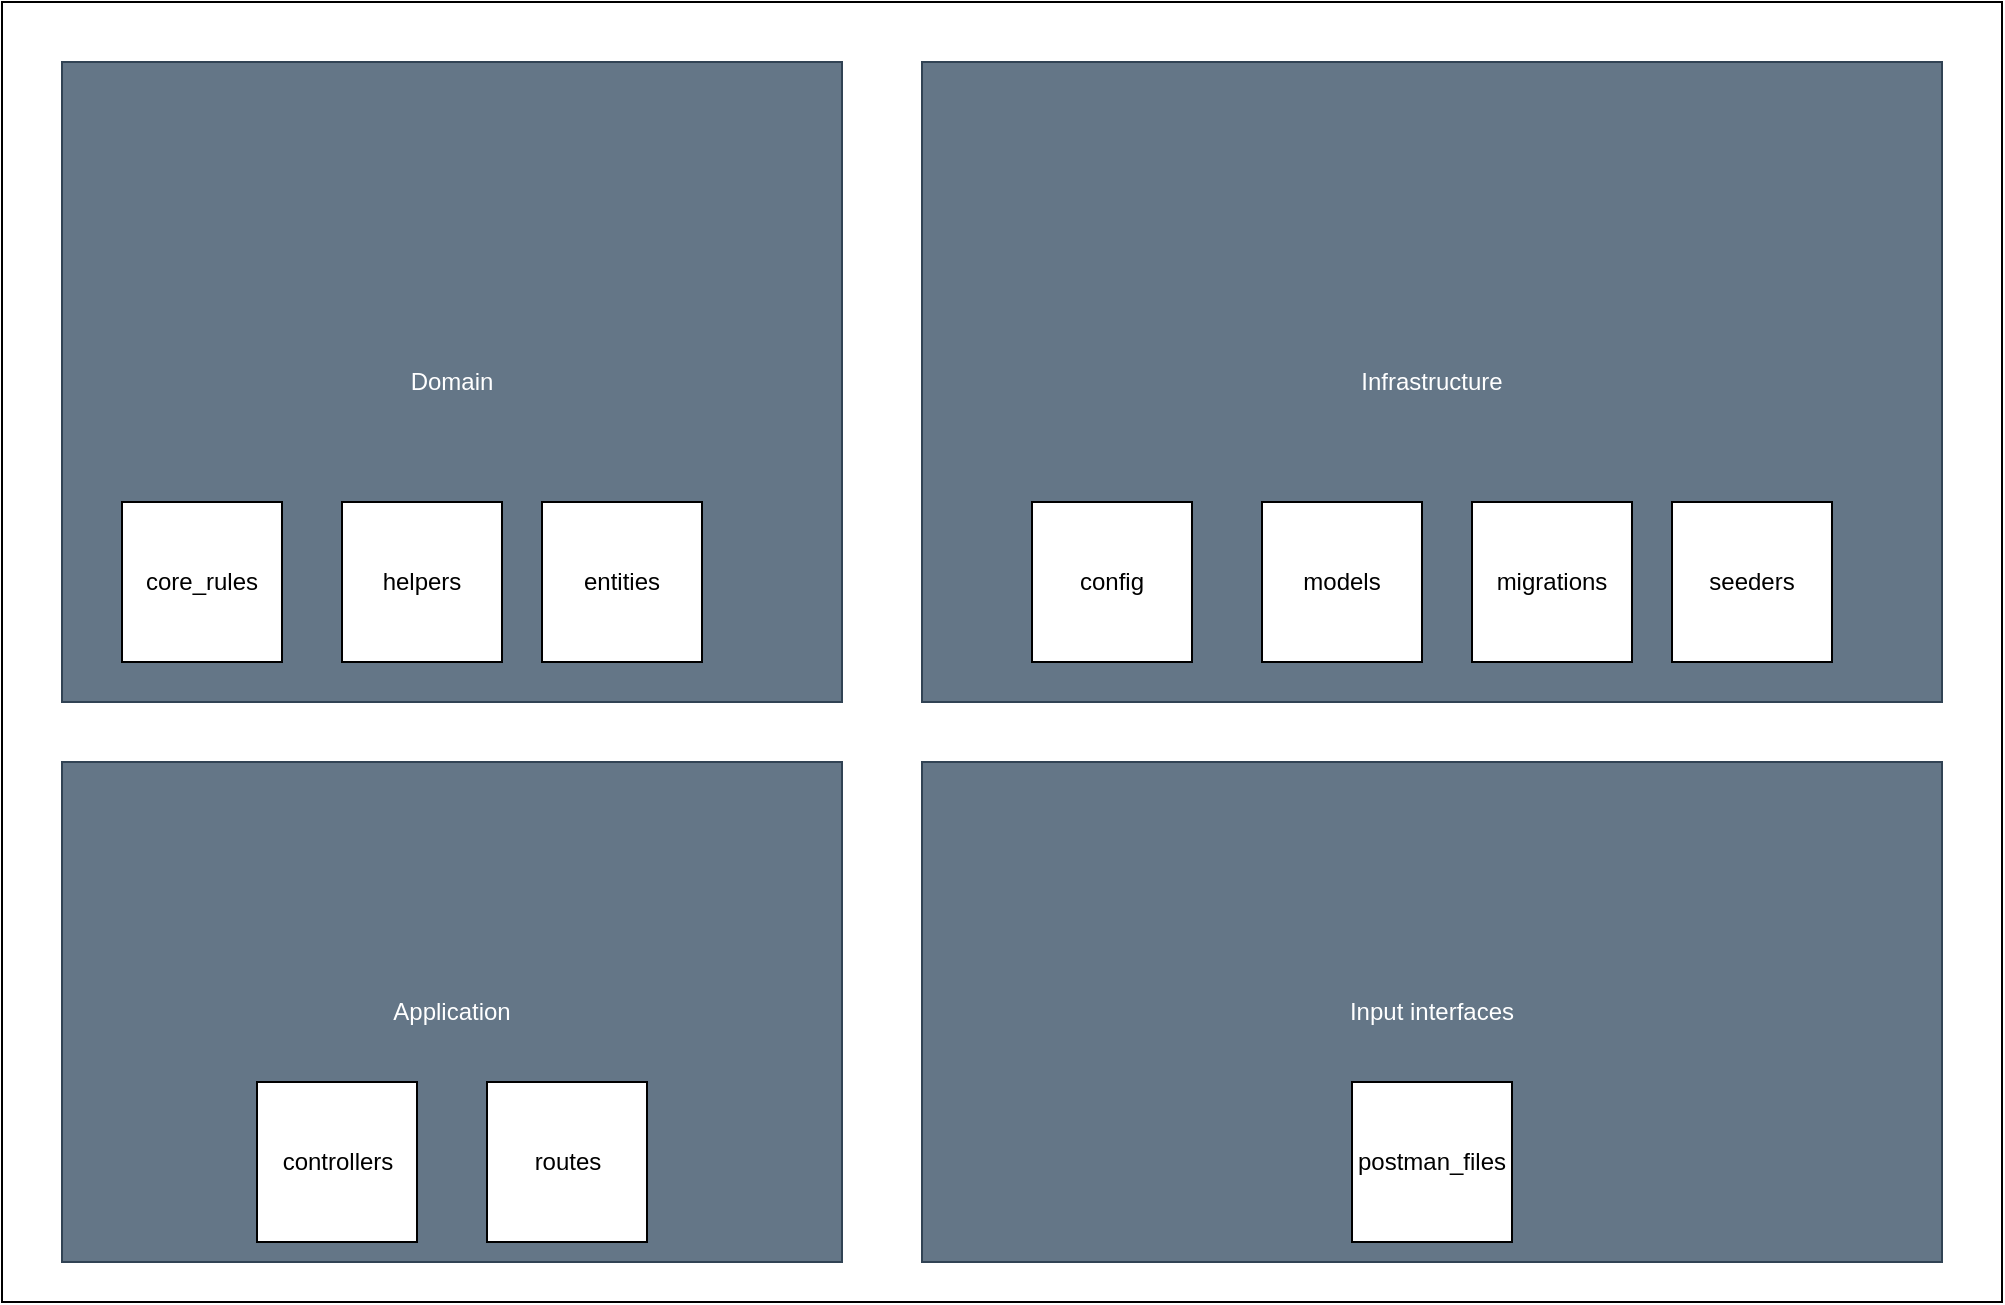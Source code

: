 <mxfile>
    <diagram id="m6ol1Og02WRNKJNyyi0C" name="Page-1">
        <mxGraphModel dx="2834" dy="2271" grid="1" gridSize="10" guides="1" tooltips="1" connect="1" arrows="1" fold="1" page="1" pageScale="1" pageWidth="850" pageHeight="1100" math="0" shadow="0">
            <root>
                <mxCell id="0"/>
                <mxCell id="1" parent="0"/>
                <mxCell id="6" value="" style="rounded=0;whiteSpace=wrap;html=1;" parent="1" vertex="1">
                    <mxGeometry x="-120" y="-80" width="1000" height="650" as="geometry"/>
                </mxCell>
                <mxCell id="2" value="Domain&lt;br&gt;" style="rounded=0;whiteSpace=wrap;html=1;fillColor=#647687;strokeColor=#314354;fontColor=#ffffff;" parent="1" vertex="1">
                    <mxGeometry x="-90" y="-50" width="390" height="320" as="geometry"/>
                </mxCell>
                <mxCell id="3" value="Application" style="rounded=0;whiteSpace=wrap;html=1;fillColor=#647687;strokeColor=#314354;fontColor=#ffffff;" parent="1" vertex="1">
                    <mxGeometry x="-90" y="300" width="390" height="250" as="geometry"/>
                </mxCell>
                <mxCell id="4" value="Infrastructure" style="rounded=0;whiteSpace=wrap;html=1;fillColor=#647687;strokeColor=#314354;fontColor=#ffffff;" parent="1" vertex="1">
                    <mxGeometry x="340" y="-50" width="510" height="320" as="geometry"/>
                </mxCell>
                <mxCell id="5" value="Input interfaces" style="rounded=0;whiteSpace=wrap;html=1;fillColor=#647687;strokeColor=#314354;fontColor=#ffffff;" parent="1" vertex="1">
                    <mxGeometry x="340" y="300" width="510" height="250" as="geometry"/>
                </mxCell>
                <mxCell id="7" value="core_rules" style="whiteSpace=wrap;html=1;aspect=fixed;" parent="1" vertex="1">
                    <mxGeometry x="-60" y="170" width="80" height="80" as="geometry"/>
                </mxCell>
                <mxCell id="8" value="helpers" style="whiteSpace=wrap;html=1;aspect=fixed;" parent="1" vertex="1">
                    <mxGeometry x="50" y="170" width="80" height="80" as="geometry"/>
                </mxCell>
                <mxCell id="10" value="entities" style="whiteSpace=wrap;html=1;aspect=fixed;" parent="1" vertex="1">
                    <mxGeometry x="150" y="170" width="80" height="80" as="geometry"/>
                </mxCell>
                <mxCell id="11" value="controllers" style="whiteSpace=wrap;html=1;aspect=fixed;" parent="1" vertex="1">
                    <mxGeometry x="7.5" y="460" width="80" height="80" as="geometry"/>
                </mxCell>
                <mxCell id="12" value="routes" style="whiteSpace=wrap;html=1;aspect=fixed;" parent="1" vertex="1">
                    <mxGeometry x="122.5" y="460" width="80" height="80" as="geometry"/>
                </mxCell>
                <mxCell id="14" value="config" style="whiteSpace=wrap;html=1;aspect=fixed;" parent="1" vertex="1">
                    <mxGeometry x="395" y="170" width="80" height="80" as="geometry"/>
                </mxCell>
                <mxCell id="15" value="models" style="whiteSpace=wrap;html=1;aspect=fixed;" parent="1" vertex="1">
                    <mxGeometry x="510" y="170" width="80" height="80" as="geometry"/>
                </mxCell>
                <mxCell id="16" value="migrations" style="whiteSpace=wrap;html=1;aspect=fixed;" parent="1" vertex="1">
                    <mxGeometry x="615" y="170" width="80" height="80" as="geometry"/>
                </mxCell>
                <mxCell id="17" value="seeders" style="whiteSpace=wrap;html=1;aspect=fixed;" parent="1" vertex="1">
                    <mxGeometry x="715" y="170" width="80" height="80" as="geometry"/>
                </mxCell>
                <mxCell id="18" value="postman_files" style="whiteSpace=wrap;html=1;aspect=fixed;" parent="1" vertex="1">
                    <mxGeometry x="555" y="460" width="80" height="80" as="geometry"/>
                </mxCell>
            </root>
        </mxGraphModel>
    </diagram>
</mxfile>